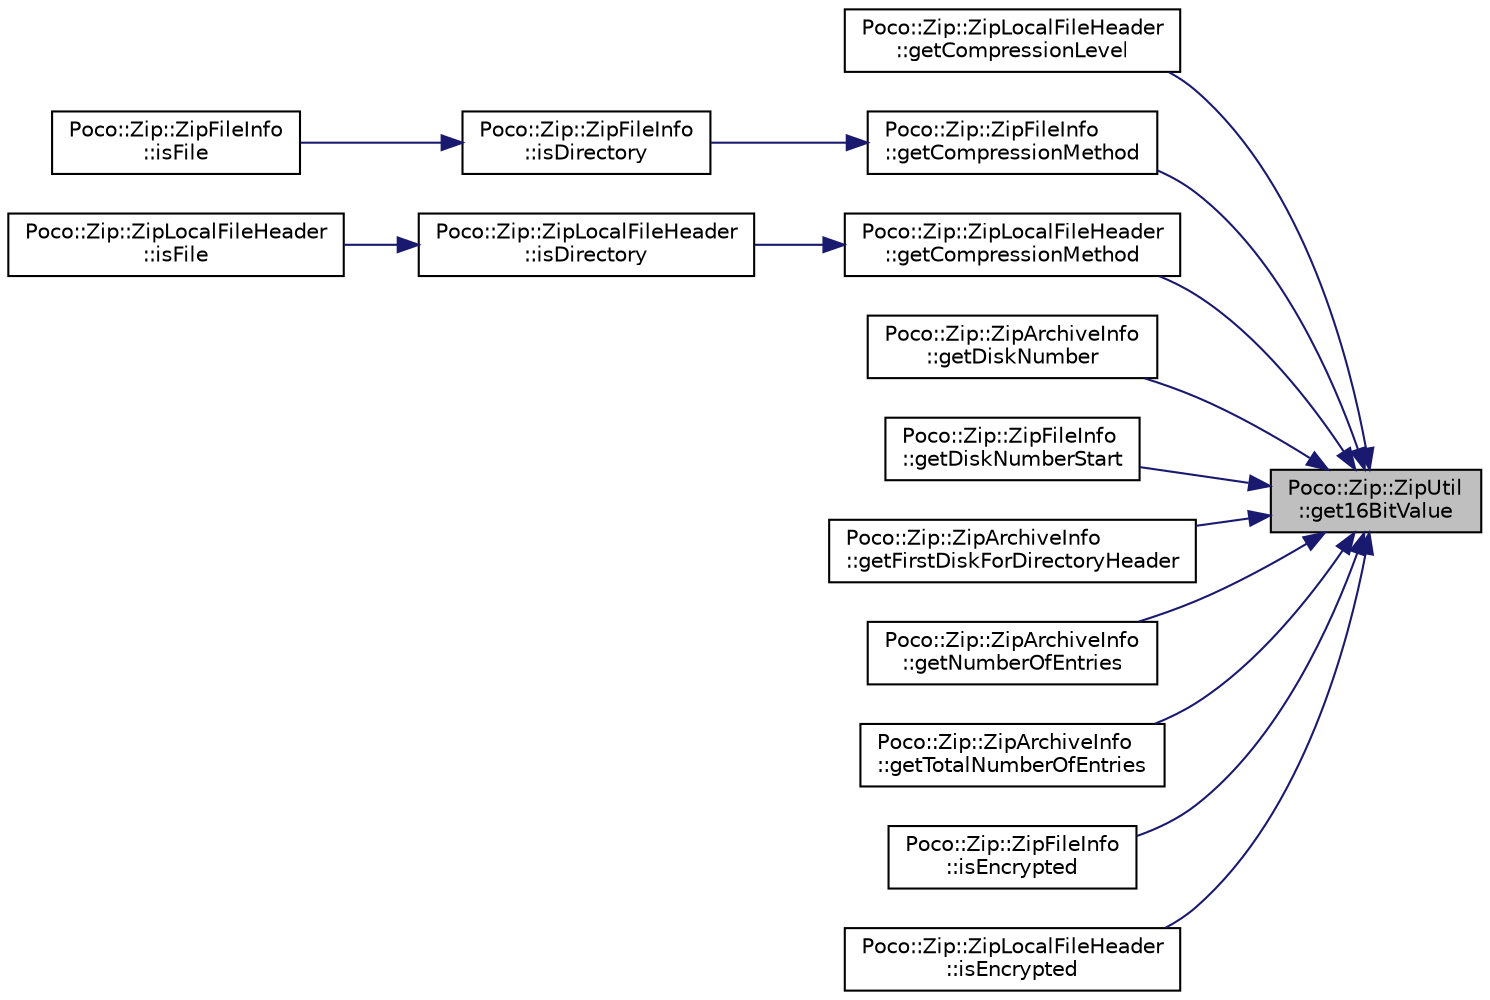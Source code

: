 digraph "Poco::Zip::ZipUtil::get16BitValue"
{
 // LATEX_PDF_SIZE
  edge [fontname="Helvetica",fontsize="10",labelfontname="Helvetica",labelfontsize="10"];
  node [fontname="Helvetica",fontsize="10",shape=record];
  rankdir="RL";
  Node1 [label="Poco::Zip::ZipUtil\l::get16BitValue",height=0.2,width=0.4,color="black", fillcolor="grey75", style="filled", fontcolor="black",tooltip=" "];
  Node1 -> Node2 [dir="back",color="midnightblue",fontsize="10",style="solid"];
  Node2 [label="Poco::Zip::ZipLocalFileHeader\l::getCompressionLevel",height=0.2,width=0.4,color="black", fillcolor="white", style="filled",URL="$classPoco_1_1Zip_1_1ZipLocalFileHeader.html#a6922118324af51c13861f0bbc45f2a39",tooltip=" "];
  Node1 -> Node3 [dir="back",color="midnightblue",fontsize="10",style="solid"];
  Node3 [label="Poco::Zip::ZipFileInfo\l::getCompressionMethod",height=0.2,width=0.4,color="black", fillcolor="white", style="filled",URL="$classPoco_1_1Zip_1_1ZipFileInfo.html#a56001195cd770ce9ad8f2746cfbfdc22",tooltip="Where on the disk starts the localheader. Combined with the disk number gives the exact location of t..."];
  Node3 -> Node4 [dir="back",color="midnightblue",fontsize="10",style="solid"];
  Node4 [label="Poco::Zip::ZipFileInfo\l::isDirectory",height=0.2,width=0.4,color="black", fillcolor="white", style="filled",URL="$classPoco_1_1Zip_1_1ZipFileInfo.html#accefbc9913c253cd783fb550f574beed",tooltip=" "];
  Node4 -> Node5 [dir="back",color="midnightblue",fontsize="10",style="solid"];
  Node5 [label="Poco::Zip::ZipFileInfo\l::isFile",height=0.2,width=0.4,color="black", fillcolor="white", style="filled",URL="$classPoco_1_1Zip_1_1ZipFileInfo.html#af8950a505c668a53ca5a5d13d9d35fb8",tooltip=" "];
  Node1 -> Node6 [dir="back",color="midnightblue",fontsize="10",style="solid"];
  Node6 [label="Poco::Zip::ZipLocalFileHeader\l::getCompressionMethod",height=0.2,width=0.4,color="black", fillcolor="white", style="filled",URL="$classPoco_1_1Zip_1_1ZipLocalFileHeader.html#a8ecb4f2275a240aef26eb242339da41c",tooltip=" "];
  Node6 -> Node7 [dir="back",color="midnightblue",fontsize="10",style="solid"];
  Node7 [label="Poco::Zip::ZipLocalFileHeader\l::isDirectory",height=0.2,width=0.4,color="black", fillcolor="white", style="filled",URL="$classPoco_1_1Zip_1_1ZipLocalFileHeader.html#ab8548a0d765db6cb6e4356970674a6af",tooltip=" "];
  Node7 -> Node8 [dir="back",color="midnightblue",fontsize="10",style="solid"];
  Node8 [label="Poco::Zip::ZipLocalFileHeader\l::isFile",height=0.2,width=0.4,color="black", fillcolor="white", style="filled",URL="$classPoco_1_1Zip_1_1ZipLocalFileHeader.html#ac3a29be99b9b795d912e6b9f30bcd32a",tooltip=" "];
  Node1 -> Node9 [dir="back",color="midnightblue",fontsize="10",style="solid"];
  Node9 [label="Poco::Zip::ZipArchiveInfo\l::getDiskNumber",height=0.2,width=0.4,color="black", fillcolor="white", style="filled",URL="$classPoco_1_1Zip_1_1ZipArchiveInfo.html#ac0739edbc6f2590ad130bd7798a9c187",tooltip="Destroys the ZipArchiveInfo."];
  Node1 -> Node10 [dir="back",color="midnightblue",fontsize="10",style="solid"];
  Node10 [label="Poco::Zip::ZipFileInfo\l::getDiskNumberStart",height=0.2,width=0.4,color="black", fillcolor="white", style="filled",URL="$classPoco_1_1Zip_1_1ZipFileInfo.html#aa8e2fa636cc42c912b7ce237e8ee9dfb",tooltip=" "];
  Node1 -> Node11 [dir="back",color="midnightblue",fontsize="10",style="solid"];
  Node11 [label="Poco::Zip::ZipArchiveInfo\l::getFirstDiskForDirectoryHeader",height=0.2,width=0.4,color="black", fillcolor="white", style="filled",URL="$classPoco_1_1Zip_1_1ZipArchiveInfo.html#ab445e9bf2ef5b22ada89efeff9b88521",tooltip="Get the number of the disk where this header can be found."];
  Node1 -> Node12 [dir="back",color="midnightblue",fontsize="10",style="solid"];
  Node12 [label="Poco::Zip::ZipArchiveInfo\l::getNumberOfEntries",height=0.2,width=0.4,color="black", fillcolor="white", style="filled",URL="$classPoco_1_1Zip_1_1ZipArchiveInfo.html#a0e09e9f157685bfa1624fc1d7e2bb713",tooltip="Returns the number of the disk that contains the start of the directory header."];
  Node1 -> Node13 [dir="back",color="midnightblue",fontsize="10",style="solid"];
  Node13 [label="Poco::Zip::ZipArchiveInfo\l::getTotalNumberOfEntries",height=0.2,width=0.4,color="black", fillcolor="white", style="filled",URL="$classPoco_1_1Zip_1_1ZipArchiveInfo.html#a3a290f3393291880af81cab91be341f6",tooltip="Returns the number of entries on this disk."];
  Node1 -> Node14 [dir="back",color="midnightblue",fontsize="10",style="solid"];
  Node14 [label="Poco::Zip::ZipFileInfo\l::isEncrypted",height=0.2,width=0.4,color="black", fillcolor="white", style="filled",URL="$classPoco_1_1Zip_1_1ZipFileInfo.html#ac8451b24e7d74ec8f8e431ea59e7a87e",tooltip=" "];
  Node1 -> Node15 [dir="back",color="midnightblue",fontsize="10",style="solid"];
  Node15 [label="Poco::Zip::ZipLocalFileHeader\l::isEncrypted",height=0.2,width=0.4,color="black", fillcolor="white", style="filled",URL="$classPoco_1_1Zip_1_1ZipLocalFileHeader.html#af076953451364288875dfe0bd4888c6c",tooltip="Returns the compression level used. Only valid when the compression method is CM_DEFLATE."];
}
